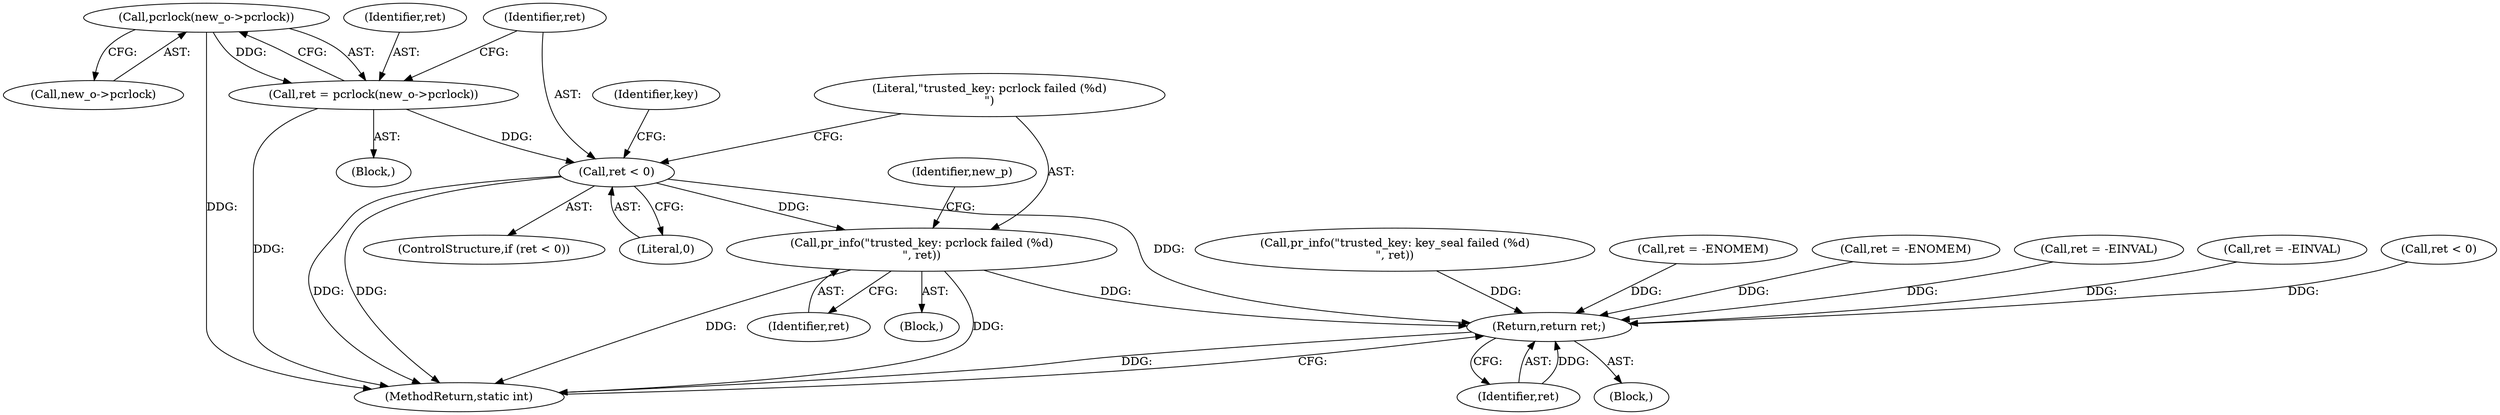 digraph "0_linux_096fe9eaea40a17e125569f9e657e34cdb6d73bd_0@pointer" {
"1000293" [label="(Call,pcrlock(new_o->pcrlock))"];
"1000291" [label="(Call,ret = pcrlock(new_o->pcrlock))"];
"1000298" [label="(Call,ret < 0)"];
"1000302" [label="(Call,pr_info(\"trusted_key: pcrlock failed (%d)\n\", ret))"];
"1000322" [label="(Return,return ret;)"];
"1000294" [label="(Call,new_o->pcrlock)"];
"1000299" [label="(Identifier,ret)"];
"1000280" [label="(Call,pr_info(\"trusted_key: key_seal failed (%d)\n\", ret))"];
"1000291" [label="(Call,ret = pcrlock(new_o->pcrlock))"];
"1000324" [label="(MethodReturn,static int)"];
"1000309" [label="(Identifier,key)"];
"1000195" [label="(Call,ret = -ENOMEM)"];
"1000182" [label="(Call,ret = -ENOMEM)"];
"1000292" [label="(Identifier,ret)"];
"1000302" [label="(Call,pr_info(\"trusted_key: pcrlock failed (%d)\n\", ret))"];
"1000301" [label="(Block,)"];
"1000290" [label="(Block,)"];
"1000235" [label="(Call,ret = -EINVAL)"];
"1000306" [label="(Identifier,new_p)"];
"1000323" [label="(Identifier,ret)"];
"1000298" [label="(Call,ret < 0)"];
"1000297" [label="(ControlStructure,if (ret < 0))"];
"1000300" [label="(Literal,0)"];
"1000293" [label="(Call,pcrlock(new_o->pcrlock))"];
"1000303" [label="(Literal,\"trusted_key: pcrlock failed (%d)\n\")"];
"1000304" [label="(Identifier,ret)"];
"1000322" [label="(Return,return ret;)"];
"1000222" [label="(Call,ret = -EINVAL)"];
"1000104" [label="(Block,)"];
"1000276" [label="(Call,ret < 0)"];
"1000293" -> "1000291"  [label="AST: "];
"1000293" -> "1000294"  [label="CFG: "];
"1000294" -> "1000293"  [label="AST: "];
"1000291" -> "1000293"  [label="CFG: "];
"1000293" -> "1000324"  [label="DDG: "];
"1000293" -> "1000291"  [label="DDG: "];
"1000291" -> "1000290"  [label="AST: "];
"1000292" -> "1000291"  [label="AST: "];
"1000299" -> "1000291"  [label="CFG: "];
"1000291" -> "1000324"  [label="DDG: "];
"1000291" -> "1000298"  [label="DDG: "];
"1000298" -> "1000297"  [label="AST: "];
"1000298" -> "1000300"  [label="CFG: "];
"1000299" -> "1000298"  [label="AST: "];
"1000300" -> "1000298"  [label="AST: "];
"1000303" -> "1000298"  [label="CFG: "];
"1000309" -> "1000298"  [label="CFG: "];
"1000298" -> "1000324"  [label="DDG: "];
"1000298" -> "1000324"  [label="DDG: "];
"1000298" -> "1000302"  [label="DDG: "];
"1000298" -> "1000322"  [label="DDG: "];
"1000302" -> "1000301"  [label="AST: "];
"1000302" -> "1000304"  [label="CFG: "];
"1000303" -> "1000302"  [label="AST: "];
"1000304" -> "1000302"  [label="AST: "];
"1000306" -> "1000302"  [label="CFG: "];
"1000302" -> "1000324"  [label="DDG: "];
"1000302" -> "1000324"  [label="DDG: "];
"1000302" -> "1000322"  [label="DDG: "];
"1000322" -> "1000104"  [label="AST: "];
"1000322" -> "1000323"  [label="CFG: "];
"1000323" -> "1000322"  [label="AST: "];
"1000324" -> "1000322"  [label="CFG: "];
"1000322" -> "1000324"  [label="DDG: "];
"1000323" -> "1000322"  [label="DDG: "];
"1000235" -> "1000322"  [label="DDG: "];
"1000276" -> "1000322"  [label="DDG: "];
"1000195" -> "1000322"  [label="DDG: "];
"1000182" -> "1000322"  [label="DDG: "];
"1000222" -> "1000322"  [label="DDG: "];
"1000280" -> "1000322"  [label="DDG: "];
}
